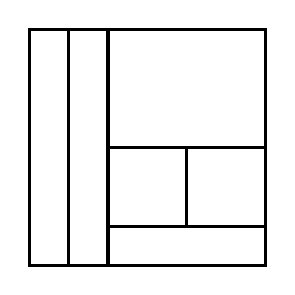 \begin{tikzpicture}[very thick, scale=.5]
    \draw (0,0) rectangle (1,6);
    \draw (1,0) rectangle (2,6);
    \draw (2,3) rectangle (6,6);
    \draw (2,1) rectangle (4,3);
    \draw (4,1) rectangle (6,3);
    \draw (2,0) rectangle (6,1);
\end{tikzpicture}
